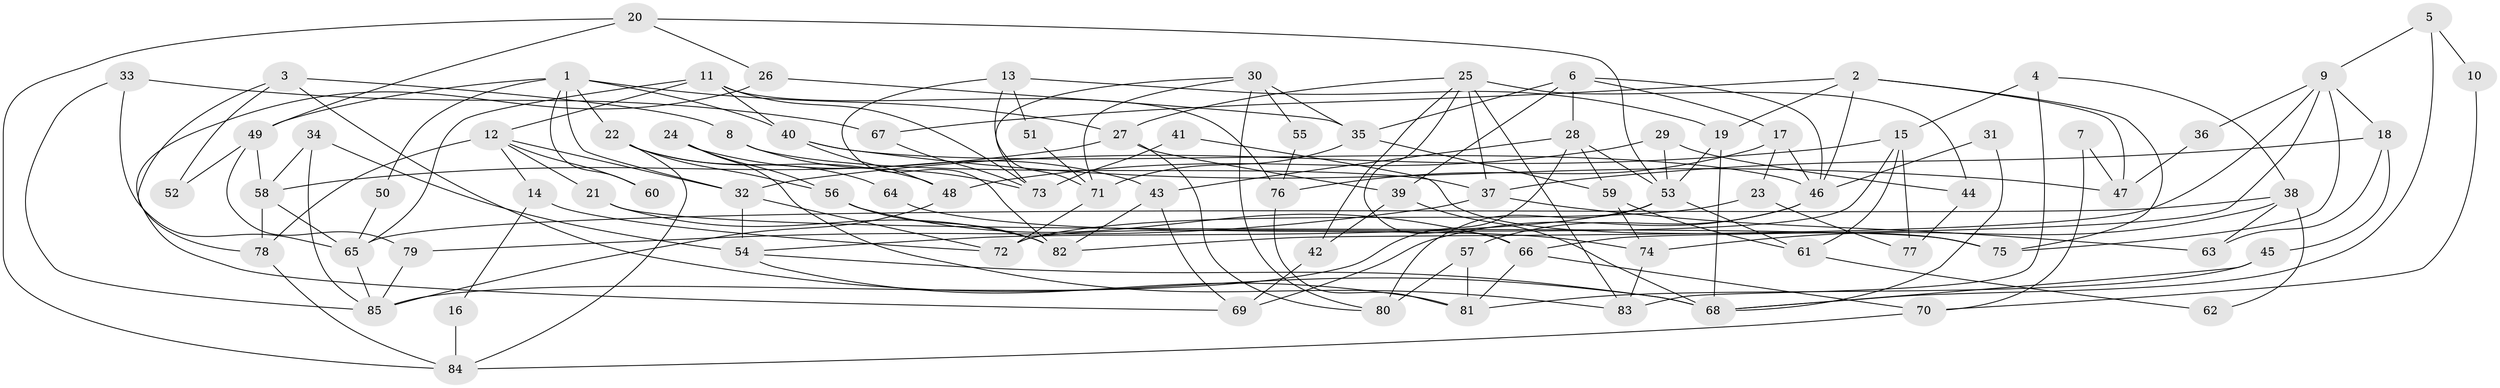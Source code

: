 // coarse degree distribution, {7: 0.09523809523809523, 11: 0.09523809523809523, 4: 0.16666666666666666, 9: 0.09523809523809523, 3: 0.19047619047619047, 8: 0.023809523809523808, 2: 0.09523809523809523, 5: 0.14285714285714285, 13: 0.023809523809523808, 1: 0.023809523809523808, 6: 0.047619047619047616}
// Generated by graph-tools (version 1.1) at 2025/18/03/04/25 18:18:51]
// undirected, 85 vertices, 170 edges
graph export_dot {
graph [start="1"]
  node [color=gray90,style=filled];
  1;
  2;
  3;
  4;
  5;
  6;
  7;
  8;
  9;
  10;
  11;
  12;
  13;
  14;
  15;
  16;
  17;
  18;
  19;
  20;
  21;
  22;
  23;
  24;
  25;
  26;
  27;
  28;
  29;
  30;
  31;
  32;
  33;
  34;
  35;
  36;
  37;
  38;
  39;
  40;
  41;
  42;
  43;
  44;
  45;
  46;
  47;
  48;
  49;
  50;
  51;
  52;
  53;
  54;
  55;
  56;
  57;
  58;
  59;
  60;
  61;
  62;
  63;
  64;
  65;
  66;
  67;
  68;
  69;
  70;
  71;
  72;
  73;
  74;
  75;
  76;
  77;
  78;
  79;
  80;
  81;
  82;
  83;
  84;
  85;
  1 -- 22;
  1 -- 27;
  1 -- 32;
  1 -- 40;
  1 -- 49;
  1 -- 50;
  1 -- 60;
  2 -- 67;
  2 -- 19;
  2 -- 46;
  2 -- 47;
  2 -- 75;
  3 -- 68;
  3 -- 8;
  3 -- 52;
  3 -- 78;
  4 -- 15;
  4 -- 38;
  4 -- 83;
  5 -- 68;
  5 -- 9;
  5 -- 10;
  6 -- 46;
  6 -- 39;
  6 -- 17;
  6 -- 28;
  6 -- 35;
  7 -- 70;
  7 -- 47;
  8 -- 37;
  8 -- 73;
  9 -- 75;
  9 -- 82;
  9 -- 18;
  9 -- 36;
  9 -- 66;
  10 -- 70;
  11 -- 12;
  11 -- 76;
  11 -- 40;
  11 -- 65;
  11 -- 73;
  12 -- 32;
  12 -- 78;
  12 -- 14;
  12 -- 21;
  12 -- 60;
  13 -- 82;
  13 -- 71;
  13 -- 19;
  13 -- 51;
  14 -- 72;
  14 -- 16;
  15 -- 32;
  15 -- 72;
  15 -- 61;
  15 -- 77;
  16 -- 84;
  17 -- 46;
  17 -- 23;
  17 -- 76;
  18 -- 37;
  18 -- 45;
  18 -- 63;
  19 -- 53;
  19 -- 68;
  20 -- 49;
  20 -- 26;
  20 -- 53;
  20 -- 84;
  21 -- 82;
  21 -- 75;
  22 -- 56;
  22 -- 84;
  22 -- 48;
  22 -- 64;
  23 -- 77;
  23 -- 72;
  24 -- 83;
  24 -- 43;
  24 -- 56;
  25 -- 66;
  25 -- 27;
  25 -- 37;
  25 -- 42;
  25 -- 44;
  25 -- 83;
  26 -- 69;
  26 -- 35;
  27 -- 80;
  27 -- 58;
  27 -- 39;
  28 -- 85;
  28 -- 43;
  28 -- 53;
  28 -- 59;
  29 -- 48;
  29 -- 53;
  29 -- 44;
  30 -- 71;
  30 -- 35;
  30 -- 55;
  30 -- 73;
  30 -- 80;
  31 -- 68;
  31 -- 46;
  32 -- 54;
  32 -- 72;
  33 -- 85;
  33 -- 65;
  33 -- 67;
  34 -- 54;
  34 -- 85;
  34 -- 58;
  35 -- 59;
  35 -- 71;
  36 -- 47;
  37 -- 63;
  37 -- 79;
  38 -- 65;
  38 -- 74;
  38 -- 62;
  38 -- 63;
  39 -- 68;
  39 -- 42;
  40 -- 46;
  40 -- 47;
  40 -- 48;
  41 -- 75;
  41 -- 73;
  42 -- 69;
  43 -- 69;
  43 -- 82;
  44 -- 77;
  45 -- 68;
  45 -- 81;
  46 -- 57;
  46 -- 69;
  48 -- 85;
  49 -- 79;
  49 -- 52;
  49 -- 58;
  50 -- 65;
  51 -- 71;
  53 -- 54;
  53 -- 61;
  53 -- 80;
  54 -- 81;
  54 -- 68;
  55 -- 76;
  56 -- 66;
  56 -- 82;
  57 -- 80;
  57 -- 81;
  58 -- 65;
  58 -- 78;
  59 -- 61;
  59 -- 74;
  61 -- 62;
  64 -- 74;
  65 -- 85;
  66 -- 81;
  66 -- 70;
  67 -- 73;
  70 -- 84;
  71 -- 72;
  74 -- 83;
  76 -- 81;
  78 -- 84;
  79 -- 85;
}
